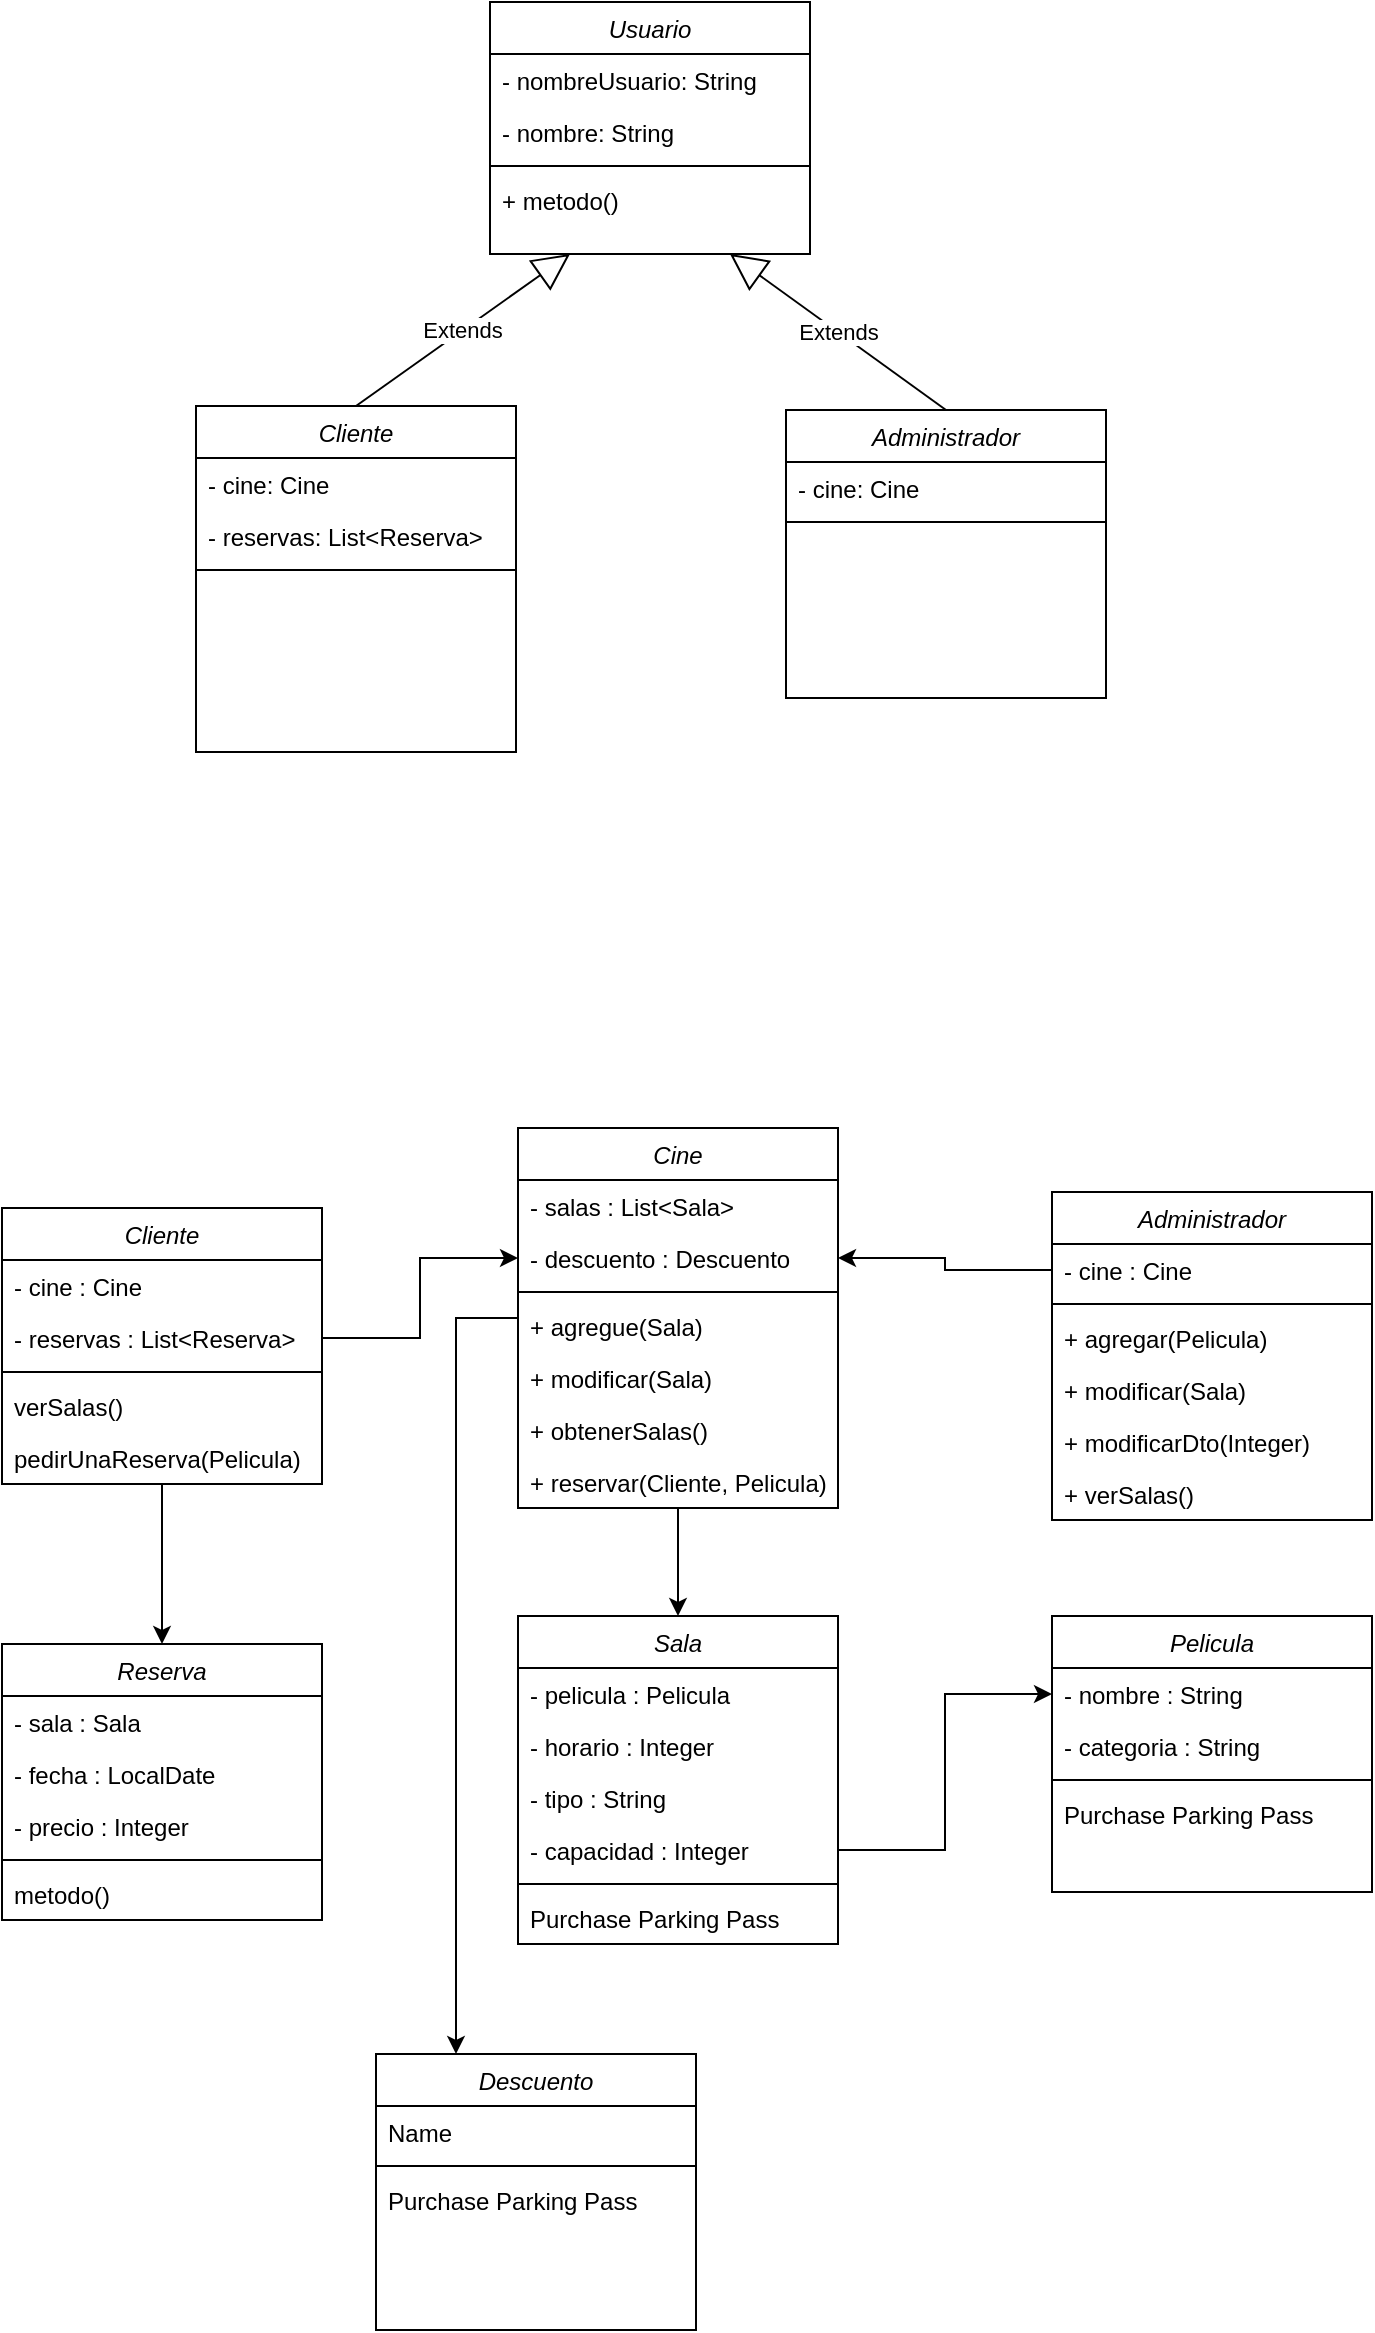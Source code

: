 <mxfile version="20.0.1" type="device"><diagram id="C5RBs43oDa-KdzZeNtuy" name="Page-1"><mxGraphModel dx="1327" dy="1925" grid="0" gridSize="10" guides="1" tooltips="1" connect="1" arrows="1" fold="1" page="1" pageScale="1" pageWidth="827" pageHeight="1169" math="0" shadow="0"><root><mxCell id="WIyWlLk6GJQsqaUBKTNV-0"/><mxCell id="WIyWlLk6GJQsqaUBKTNV-1" parent="WIyWlLk6GJQsqaUBKTNV-0"/><mxCell id="zkfFHV4jXpPFQw0GAbJ--0" value="Reserva" style="swimlane;fontStyle=2;align=center;verticalAlign=top;childLayout=stackLayout;horizontal=1;startSize=26;horizontalStack=0;resizeParent=1;resizeLast=0;collapsible=1;marginBottom=0;rounded=0;shadow=0;strokeWidth=1;" parent="WIyWlLk6GJQsqaUBKTNV-1" vertex="1"><mxGeometry x="70" y="308" width="160" height="138" as="geometry"><mxRectangle x="230" y="140" width="160" height="26" as="alternateBounds"/></mxGeometry></mxCell><mxCell id="7NAy6qdn5VgW0dO1ILsM-39" value="- sala : Sala" style="text;align=left;verticalAlign=top;spacingLeft=4;spacingRight=4;overflow=hidden;rotatable=0;points=[[0,0.5],[1,0.5]];portConstraint=eastwest;" vertex="1" parent="zkfFHV4jXpPFQw0GAbJ--0"><mxGeometry y="26" width="160" height="26" as="geometry"/></mxCell><mxCell id="7NAy6qdn5VgW0dO1ILsM-40" value="- fecha : LocalDate" style="text;align=left;verticalAlign=top;spacingLeft=4;spacingRight=4;overflow=hidden;rotatable=0;points=[[0,0.5],[1,0.5]];portConstraint=eastwest;" vertex="1" parent="zkfFHV4jXpPFQw0GAbJ--0"><mxGeometry y="52" width="160" height="26" as="geometry"/></mxCell><mxCell id="zkfFHV4jXpPFQw0GAbJ--1" value="- precio : Integer" style="text;align=left;verticalAlign=top;spacingLeft=4;spacingRight=4;overflow=hidden;rotatable=0;points=[[0,0.5],[1,0.5]];portConstraint=eastwest;" parent="zkfFHV4jXpPFQw0GAbJ--0" vertex="1"><mxGeometry y="78" width="160" height="26" as="geometry"/></mxCell><mxCell id="zkfFHV4jXpPFQw0GAbJ--4" value="" style="line;html=1;strokeWidth=1;align=left;verticalAlign=middle;spacingTop=-1;spacingLeft=3;spacingRight=3;rotatable=0;labelPosition=right;points=[];portConstraint=eastwest;" parent="zkfFHV4jXpPFQw0GAbJ--0" vertex="1"><mxGeometry y="104" width="160" height="8" as="geometry"/></mxCell><mxCell id="zkfFHV4jXpPFQw0GAbJ--5" value="metodo()" style="text;align=left;verticalAlign=top;spacingLeft=4;spacingRight=4;overflow=hidden;rotatable=0;points=[[0,0.5],[1,0.5]];portConstraint=eastwest;" parent="zkfFHV4jXpPFQw0GAbJ--0" vertex="1"><mxGeometry y="112" width="160" height="26" as="geometry"/></mxCell><mxCell id="7NAy6qdn5VgW0dO1ILsM-0" value="Pelicula" style="swimlane;fontStyle=2;align=center;verticalAlign=top;childLayout=stackLayout;horizontal=1;startSize=26;horizontalStack=0;resizeParent=1;resizeLast=0;collapsible=1;marginBottom=0;rounded=0;shadow=0;strokeWidth=1;" vertex="1" parent="WIyWlLk6GJQsqaUBKTNV-1"><mxGeometry x="595" y="294" width="160" height="138" as="geometry"><mxRectangle x="230" y="140" width="160" height="26" as="alternateBounds"/></mxGeometry></mxCell><mxCell id="7NAy6qdn5VgW0dO1ILsM-1" value="- nombre : String" style="text;align=left;verticalAlign=top;spacingLeft=4;spacingRight=4;overflow=hidden;rotatable=0;points=[[0,0.5],[1,0.5]];portConstraint=eastwest;" vertex="1" parent="7NAy6qdn5VgW0dO1ILsM-0"><mxGeometry y="26" width="160" height="26" as="geometry"/></mxCell><mxCell id="7NAy6qdn5VgW0dO1ILsM-32" value="- categoria : String" style="text;align=left;verticalAlign=top;spacingLeft=4;spacingRight=4;overflow=hidden;rotatable=0;points=[[0,0.5],[1,0.5]];portConstraint=eastwest;" vertex="1" parent="7NAy6qdn5VgW0dO1ILsM-0"><mxGeometry y="52" width="160" height="26" as="geometry"/></mxCell><mxCell id="7NAy6qdn5VgW0dO1ILsM-2" value="" style="line;html=1;strokeWidth=1;align=left;verticalAlign=middle;spacingTop=-1;spacingLeft=3;spacingRight=3;rotatable=0;labelPosition=right;points=[];portConstraint=eastwest;" vertex="1" parent="7NAy6qdn5VgW0dO1ILsM-0"><mxGeometry y="78" width="160" height="8" as="geometry"/></mxCell><mxCell id="7NAy6qdn5VgW0dO1ILsM-3" value="Purchase Parking Pass" style="text;align=left;verticalAlign=top;spacingLeft=4;spacingRight=4;overflow=hidden;rotatable=0;points=[[0,0.5],[1,0.5]];portConstraint=eastwest;" vertex="1" parent="7NAy6qdn5VgW0dO1ILsM-0"><mxGeometry y="86" width="160" height="26" as="geometry"/></mxCell><mxCell id="7NAy6qdn5VgW0dO1ILsM-28" style="edgeStyle=orthogonalEdgeStyle;rounded=0;orthogonalLoop=1;jettySize=auto;html=1;entryX=0.5;entryY=0;entryDx=0;entryDy=0;" edge="1" parent="WIyWlLk6GJQsqaUBKTNV-1" source="7NAy6qdn5VgW0dO1ILsM-4" target="7NAy6qdn5VgW0dO1ILsM-8"><mxGeometry relative="1" as="geometry"/></mxCell><mxCell id="7NAy6qdn5VgW0dO1ILsM-51" style="edgeStyle=orthogonalEdgeStyle;rounded=0;orthogonalLoop=1;jettySize=auto;html=1;entryX=0.25;entryY=0;entryDx=0;entryDy=0;" edge="1" parent="WIyWlLk6GJQsqaUBKTNV-1" source="7NAy6qdn5VgW0dO1ILsM-4" target="7NAy6qdn5VgW0dO1ILsM-16"><mxGeometry relative="1" as="geometry"><Array as="points"><mxPoint x="297" y="145"/></Array></mxGeometry></mxCell><mxCell id="7NAy6qdn5VgW0dO1ILsM-4" value="Cine" style="swimlane;fontStyle=2;align=center;verticalAlign=top;childLayout=stackLayout;horizontal=1;startSize=26;horizontalStack=0;resizeParent=1;resizeLast=0;collapsible=1;marginBottom=0;rounded=0;shadow=0;strokeWidth=1;" vertex="1" parent="WIyWlLk6GJQsqaUBKTNV-1"><mxGeometry x="328" y="50" width="160" height="190" as="geometry"><mxRectangle x="230" y="140" width="160" height="26" as="alternateBounds"/></mxGeometry></mxCell><mxCell id="7NAy6qdn5VgW0dO1ILsM-50" value="- salas : List&lt;Sala&gt;" style="text;align=left;verticalAlign=top;spacingLeft=4;spacingRight=4;overflow=hidden;rotatable=0;points=[[0,0.5],[1,0.5]];portConstraint=eastwest;" vertex="1" parent="7NAy6qdn5VgW0dO1ILsM-4"><mxGeometry y="26" width="160" height="26" as="geometry"/></mxCell><mxCell id="7NAy6qdn5VgW0dO1ILsM-5" value="- descuento : Descuento" style="text;align=left;verticalAlign=top;spacingLeft=4;spacingRight=4;overflow=hidden;rotatable=0;points=[[0,0.5],[1,0.5]];portConstraint=eastwest;" vertex="1" parent="7NAy6qdn5VgW0dO1ILsM-4"><mxGeometry y="52" width="160" height="26" as="geometry"/></mxCell><mxCell id="7NAy6qdn5VgW0dO1ILsM-6" value="" style="line;html=1;strokeWidth=1;align=left;verticalAlign=middle;spacingTop=-1;spacingLeft=3;spacingRight=3;rotatable=0;labelPosition=right;points=[];portConstraint=eastwest;" vertex="1" parent="7NAy6qdn5VgW0dO1ILsM-4"><mxGeometry y="78" width="160" height="8" as="geometry"/></mxCell><mxCell id="7NAy6qdn5VgW0dO1ILsM-45" value="+ agregue(Sala)" style="text;align=left;verticalAlign=top;spacingLeft=4;spacingRight=4;overflow=hidden;rotatable=0;points=[[0,0.5],[1,0.5]];portConstraint=eastwest;" vertex="1" parent="7NAy6qdn5VgW0dO1ILsM-4"><mxGeometry y="86" width="160" height="26" as="geometry"/></mxCell><mxCell id="7NAy6qdn5VgW0dO1ILsM-46" value="+ modificar(Sala)" style="text;align=left;verticalAlign=top;spacingLeft=4;spacingRight=4;overflow=hidden;rotatable=0;points=[[0,0.5],[1,0.5]];portConstraint=eastwest;" vertex="1" parent="7NAy6qdn5VgW0dO1ILsM-4"><mxGeometry y="112" width="160" height="26" as="geometry"/></mxCell><mxCell id="7NAy6qdn5VgW0dO1ILsM-49" value="+ obtenerSalas()" style="text;align=left;verticalAlign=top;spacingLeft=4;spacingRight=4;overflow=hidden;rotatable=0;points=[[0,0.5],[1,0.5]];portConstraint=eastwest;" vertex="1" parent="7NAy6qdn5VgW0dO1ILsM-4"><mxGeometry y="138" width="160" height="26" as="geometry"/></mxCell><mxCell id="7NAy6qdn5VgW0dO1ILsM-7" value="+ reservar(Cliente, Pelicula)" style="text;align=left;verticalAlign=top;spacingLeft=4;spacingRight=4;overflow=hidden;rotatable=0;points=[[0,0.5],[1,0.5]];portConstraint=eastwest;" vertex="1" parent="7NAy6qdn5VgW0dO1ILsM-4"><mxGeometry y="164" width="160" height="26" as="geometry"/></mxCell><mxCell id="7NAy6qdn5VgW0dO1ILsM-8" value="Sala" style="swimlane;fontStyle=2;align=center;verticalAlign=top;childLayout=stackLayout;horizontal=1;startSize=26;horizontalStack=0;resizeParent=1;resizeLast=0;collapsible=1;marginBottom=0;rounded=0;shadow=0;strokeWidth=1;" vertex="1" parent="WIyWlLk6GJQsqaUBKTNV-1"><mxGeometry x="328" y="294" width="160" height="164" as="geometry"><mxRectangle x="230" y="140" width="160" height="26" as="alternateBounds"/></mxGeometry></mxCell><mxCell id="7NAy6qdn5VgW0dO1ILsM-34" value="- pelicula : Pelicula" style="text;align=left;verticalAlign=top;spacingLeft=4;spacingRight=4;overflow=hidden;rotatable=0;points=[[0,0.5],[1,0.5]];portConstraint=eastwest;" vertex="1" parent="7NAy6qdn5VgW0dO1ILsM-8"><mxGeometry y="26" width="160" height="26" as="geometry"/></mxCell><mxCell id="7NAy6qdn5VgW0dO1ILsM-35" value="- horario : Integer" style="text;align=left;verticalAlign=top;spacingLeft=4;spacingRight=4;overflow=hidden;rotatable=0;points=[[0,0.5],[1,0.5]];portConstraint=eastwest;" vertex="1" parent="7NAy6qdn5VgW0dO1ILsM-8"><mxGeometry y="52" width="160" height="26" as="geometry"/></mxCell><mxCell id="7NAy6qdn5VgW0dO1ILsM-36" value="- tipo : String" style="text;align=left;verticalAlign=top;spacingLeft=4;spacingRight=4;overflow=hidden;rotatable=0;points=[[0,0.5],[1,0.5]];portConstraint=eastwest;" vertex="1" parent="7NAy6qdn5VgW0dO1ILsM-8"><mxGeometry y="78" width="160" height="26" as="geometry"/></mxCell><mxCell id="7NAy6qdn5VgW0dO1ILsM-9" value="- capacidad : Integer" style="text;align=left;verticalAlign=top;spacingLeft=4;spacingRight=4;overflow=hidden;rotatable=0;points=[[0,0.5],[1,0.5]];portConstraint=eastwest;" vertex="1" parent="7NAy6qdn5VgW0dO1ILsM-8"><mxGeometry y="104" width="160" height="26" as="geometry"/></mxCell><mxCell id="7NAy6qdn5VgW0dO1ILsM-10" value="" style="line;html=1;strokeWidth=1;align=left;verticalAlign=middle;spacingTop=-1;spacingLeft=3;spacingRight=3;rotatable=0;labelPosition=right;points=[];portConstraint=eastwest;" vertex="1" parent="7NAy6qdn5VgW0dO1ILsM-8"><mxGeometry y="130" width="160" height="8" as="geometry"/></mxCell><mxCell id="7NAy6qdn5VgW0dO1ILsM-11" value="Purchase Parking Pass" style="text;align=left;verticalAlign=top;spacingLeft=4;spacingRight=4;overflow=hidden;rotatable=0;points=[[0,0.5],[1,0.5]];portConstraint=eastwest;" vertex="1" parent="7NAy6qdn5VgW0dO1ILsM-8"><mxGeometry y="138" width="160" height="26" as="geometry"/></mxCell><mxCell id="7NAy6qdn5VgW0dO1ILsM-38" style="edgeStyle=orthogonalEdgeStyle;rounded=0;orthogonalLoop=1;jettySize=auto;html=1;" edge="1" parent="WIyWlLk6GJQsqaUBKTNV-1" source="7NAy6qdn5VgW0dO1ILsM-12" target="zkfFHV4jXpPFQw0GAbJ--0"><mxGeometry relative="1" as="geometry"/></mxCell><mxCell id="7NAy6qdn5VgW0dO1ILsM-12" value="Cliente" style="swimlane;fontStyle=2;align=center;verticalAlign=top;childLayout=stackLayout;horizontal=1;startSize=26;horizontalStack=0;resizeParent=1;resizeLast=0;collapsible=1;marginBottom=0;rounded=0;shadow=0;strokeWidth=1;" vertex="1" parent="WIyWlLk6GJQsqaUBKTNV-1"><mxGeometry x="70" y="90" width="160" height="138" as="geometry"><mxRectangle x="230" y="140" width="160" height="26" as="alternateBounds"/></mxGeometry></mxCell><mxCell id="7NAy6qdn5VgW0dO1ILsM-37" value="- cine : Cine" style="text;align=left;verticalAlign=top;spacingLeft=4;spacingRight=4;overflow=hidden;rotatable=0;points=[[0,0.5],[1,0.5]];portConstraint=eastwest;" vertex="1" parent="7NAy6qdn5VgW0dO1ILsM-12"><mxGeometry y="26" width="160" height="26" as="geometry"/></mxCell><mxCell id="7NAy6qdn5VgW0dO1ILsM-13" value="- reservas : List&lt;Reserva&gt;" style="text;align=left;verticalAlign=top;spacingLeft=4;spacingRight=4;overflow=hidden;rotatable=0;points=[[0,0.5],[1,0.5]];portConstraint=eastwest;" vertex="1" parent="7NAy6qdn5VgW0dO1ILsM-12"><mxGeometry y="52" width="160" height="26" as="geometry"/></mxCell><mxCell id="7NAy6qdn5VgW0dO1ILsM-14" value="" style="line;html=1;strokeWidth=1;align=left;verticalAlign=middle;spacingTop=-1;spacingLeft=3;spacingRight=3;rotatable=0;labelPosition=right;points=[];portConstraint=eastwest;" vertex="1" parent="7NAy6qdn5VgW0dO1ILsM-12"><mxGeometry y="78" width="160" height="8" as="geometry"/></mxCell><mxCell id="7NAy6qdn5VgW0dO1ILsM-48" value="verSalas()" style="text;align=left;verticalAlign=top;spacingLeft=4;spacingRight=4;overflow=hidden;rotatable=0;points=[[0,0.5],[1,0.5]];portConstraint=eastwest;" vertex="1" parent="7NAy6qdn5VgW0dO1ILsM-12"><mxGeometry y="86" width="160" height="26" as="geometry"/></mxCell><mxCell id="7NAy6qdn5VgW0dO1ILsM-15" value="pedirUnaReserva(Pelicula)" style="text;align=left;verticalAlign=top;spacingLeft=4;spacingRight=4;overflow=hidden;rotatable=0;points=[[0,0.5],[1,0.5]];portConstraint=eastwest;" vertex="1" parent="7NAy6qdn5VgW0dO1ILsM-12"><mxGeometry y="112" width="160" height="26" as="geometry"/></mxCell><mxCell id="7NAy6qdn5VgW0dO1ILsM-16" value="Descuento" style="swimlane;fontStyle=2;align=center;verticalAlign=top;childLayout=stackLayout;horizontal=1;startSize=26;horizontalStack=0;resizeParent=1;resizeLast=0;collapsible=1;marginBottom=0;rounded=0;shadow=0;strokeWidth=1;" vertex="1" parent="WIyWlLk6GJQsqaUBKTNV-1"><mxGeometry x="257" y="513" width="160" height="138" as="geometry"><mxRectangle x="230" y="140" width="160" height="26" as="alternateBounds"/></mxGeometry></mxCell><mxCell id="7NAy6qdn5VgW0dO1ILsM-17" value="Name" style="text;align=left;verticalAlign=top;spacingLeft=4;spacingRight=4;overflow=hidden;rotatable=0;points=[[0,0.5],[1,0.5]];portConstraint=eastwest;" vertex="1" parent="7NAy6qdn5VgW0dO1ILsM-16"><mxGeometry y="26" width="160" height="26" as="geometry"/></mxCell><mxCell id="7NAy6qdn5VgW0dO1ILsM-18" value="" style="line;html=1;strokeWidth=1;align=left;verticalAlign=middle;spacingTop=-1;spacingLeft=3;spacingRight=3;rotatable=0;labelPosition=right;points=[];portConstraint=eastwest;" vertex="1" parent="7NAy6qdn5VgW0dO1ILsM-16"><mxGeometry y="52" width="160" height="8" as="geometry"/></mxCell><mxCell id="7NAy6qdn5VgW0dO1ILsM-19" value="Purchase Parking Pass" style="text;align=left;verticalAlign=top;spacingLeft=4;spacingRight=4;overflow=hidden;rotatable=0;points=[[0,0.5],[1,0.5]];portConstraint=eastwest;" vertex="1" parent="7NAy6qdn5VgW0dO1ILsM-16"><mxGeometry y="60" width="160" height="26" as="geometry"/></mxCell><mxCell id="7NAy6qdn5VgW0dO1ILsM-20" value="Administrador" style="swimlane;fontStyle=2;align=center;verticalAlign=top;childLayout=stackLayout;horizontal=1;startSize=26;horizontalStack=0;resizeParent=1;resizeLast=0;collapsible=1;marginBottom=0;rounded=0;shadow=0;strokeWidth=1;" vertex="1" parent="WIyWlLk6GJQsqaUBKTNV-1"><mxGeometry x="595" y="82" width="160" height="164" as="geometry"><mxRectangle x="230" y="140" width="160" height="26" as="alternateBounds"/></mxGeometry></mxCell><mxCell id="7NAy6qdn5VgW0dO1ILsM-21" value="- cine : Cine" style="text;align=left;verticalAlign=top;spacingLeft=4;spacingRight=4;overflow=hidden;rotatable=0;points=[[0,0.5],[1,0.5]];portConstraint=eastwest;" vertex="1" parent="7NAy6qdn5VgW0dO1ILsM-20"><mxGeometry y="26" width="160" height="26" as="geometry"/></mxCell><mxCell id="7NAy6qdn5VgW0dO1ILsM-22" value="" style="line;html=1;strokeWidth=1;align=left;verticalAlign=middle;spacingTop=-1;spacingLeft=3;spacingRight=3;rotatable=0;labelPosition=right;points=[];portConstraint=eastwest;" vertex="1" parent="7NAy6qdn5VgW0dO1ILsM-20"><mxGeometry y="52" width="160" height="8" as="geometry"/></mxCell><mxCell id="7NAy6qdn5VgW0dO1ILsM-23" value="+ agregar(Pelicula)" style="text;align=left;verticalAlign=top;spacingLeft=4;spacingRight=4;overflow=hidden;rotatable=0;points=[[0,0.5],[1,0.5]];portConstraint=eastwest;" vertex="1" parent="7NAy6qdn5VgW0dO1ILsM-20"><mxGeometry y="60" width="160" height="26" as="geometry"/></mxCell><mxCell id="7NAy6qdn5VgW0dO1ILsM-43" value="+ modificar(Sala)" style="text;align=left;verticalAlign=top;spacingLeft=4;spacingRight=4;overflow=hidden;rotatable=0;points=[[0,0.5],[1,0.5]];portConstraint=eastwest;" vertex="1" parent="7NAy6qdn5VgW0dO1ILsM-20"><mxGeometry y="86" width="160" height="26" as="geometry"/></mxCell><mxCell id="7NAy6qdn5VgW0dO1ILsM-47" value="+ modificarDto(Integer)" style="text;align=left;verticalAlign=top;spacingLeft=4;spacingRight=4;overflow=hidden;rotatable=0;points=[[0,0.5],[1,0.5]];portConstraint=eastwest;" vertex="1" parent="7NAy6qdn5VgW0dO1ILsM-20"><mxGeometry y="112" width="160" height="26" as="geometry"/></mxCell><mxCell id="7NAy6qdn5VgW0dO1ILsM-42" value="+ verSalas()" style="text;align=left;verticalAlign=top;spacingLeft=4;spacingRight=4;overflow=hidden;rotatable=0;points=[[0,0.5],[1,0.5]];portConstraint=eastwest;" vertex="1" parent="7NAy6qdn5VgW0dO1ILsM-20"><mxGeometry y="138" width="160" height="26" as="geometry"/></mxCell><mxCell id="7NAy6qdn5VgW0dO1ILsM-24" style="edgeStyle=orthogonalEdgeStyle;rounded=0;orthogonalLoop=1;jettySize=auto;html=1;" edge="1" parent="WIyWlLk6GJQsqaUBKTNV-1" source="7NAy6qdn5VgW0dO1ILsM-13" target="7NAy6qdn5VgW0dO1ILsM-5"><mxGeometry relative="1" as="geometry"/></mxCell><mxCell id="7NAy6qdn5VgW0dO1ILsM-31" style="edgeStyle=orthogonalEdgeStyle;rounded=0;orthogonalLoop=1;jettySize=auto;html=1;entryX=0;entryY=0.5;entryDx=0;entryDy=0;" edge="1" parent="WIyWlLk6GJQsqaUBKTNV-1" source="7NAy6qdn5VgW0dO1ILsM-9" target="7NAy6qdn5VgW0dO1ILsM-1"><mxGeometry relative="1" as="geometry"/></mxCell><mxCell id="7NAy6qdn5VgW0dO1ILsM-44" style="edgeStyle=orthogonalEdgeStyle;rounded=0;orthogonalLoop=1;jettySize=auto;html=1;entryX=1;entryY=0.5;entryDx=0;entryDy=0;" edge="1" parent="WIyWlLk6GJQsqaUBKTNV-1" source="7NAy6qdn5VgW0dO1ILsM-21" target="7NAy6qdn5VgW0dO1ILsM-5"><mxGeometry relative="1" as="geometry"/></mxCell><mxCell id="7NAy6qdn5VgW0dO1ILsM-52" value="Cliente" style="swimlane;fontStyle=2;align=center;verticalAlign=top;childLayout=stackLayout;horizontal=1;startSize=26;horizontalStack=0;resizeParent=1;resizeLast=0;collapsible=1;marginBottom=0;rounded=0;shadow=0;strokeWidth=1;" vertex="1" parent="WIyWlLk6GJQsqaUBKTNV-1"><mxGeometry x="167" y="-311" width="160" height="173" as="geometry"><mxRectangle x="230" y="140" width="160" height="26" as="alternateBounds"/></mxGeometry></mxCell><mxCell id="7NAy6qdn5VgW0dO1ILsM-54" value="- cine: Cine" style="text;align=left;verticalAlign=top;spacingLeft=4;spacingRight=4;overflow=hidden;rotatable=0;points=[[0,0.5],[1,0.5]];portConstraint=eastwest;" vertex="1" parent="7NAy6qdn5VgW0dO1ILsM-52"><mxGeometry y="26" width="160" height="26" as="geometry"/></mxCell><mxCell id="7NAy6qdn5VgW0dO1ILsM-55" value="- reservas: List&lt;Reserva&gt;" style="text;align=left;verticalAlign=top;spacingLeft=4;spacingRight=4;overflow=hidden;rotatable=0;points=[[0,0.5],[1,0.5]];portConstraint=eastwest;" vertex="1" parent="7NAy6qdn5VgW0dO1ILsM-52"><mxGeometry y="52" width="160" height="26" as="geometry"/></mxCell><mxCell id="7NAy6qdn5VgW0dO1ILsM-56" value="" style="line;html=1;strokeWidth=1;align=left;verticalAlign=middle;spacingTop=-1;spacingLeft=3;spacingRight=3;rotatable=0;labelPosition=right;points=[];portConstraint=eastwest;" vertex="1" parent="7NAy6qdn5VgW0dO1ILsM-52"><mxGeometry y="78" width="160" height="8" as="geometry"/></mxCell><mxCell id="7NAy6qdn5VgW0dO1ILsM-57" value="Administrador" style="swimlane;fontStyle=2;align=center;verticalAlign=top;childLayout=stackLayout;horizontal=1;startSize=26;horizontalStack=0;resizeParent=1;resizeLast=0;collapsible=1;marginBottom=0;rounded=0;shadow=0;strokeWidth=1;" vertex="1" parent="WIyWlLk6GJQsqaUBKTNV-1"><mxGeometry x="462" y="-309" width="160" height="144" as="geometry"><mxRectangle x="230" y="140" width="160" height="26" as="alternateBounds"/></mxGeometry></mxCell><mxCell id="7NAy6qdn5VgW0dO1ILsM-58" value="- cine: Cine" style="text;align=left;verticalAlign=top;spacingLeft=4;spacingRight=4;overflow=hidden;rotatable=0;points=[[0,0.5],[1,0.5]];portConstraint=eastwest;rounded=0;shadow=0;html=0;" vertex="1" parent="7NAy6qdn5VgW0dO1ILsM-57"><mxGeometry y="26" width="160" height="26" as="geometry"/></mxCell><mxCell id="7NAy6qdn5VgW0dO1ILsM-59" value="" style="line;html=1;strokeWidth=1;align=left;verticalAlign=middle;spacingTop=-1;spacingLeft=3;spacingRight=3;rotatable=0;labelPosition=right;points=[];portConstraint=eastwest;" vertex="1" parent="7NAy6qdn5VgW0dO1ILsM-57"><mxGeometry y="52" width="160" height="8" as="geometry"/></mxCell><mxCell id="7NAy6qdn5VgW0dO1ILsM-60" value="Usuario" style="swimlane;fontStyle=2;align=center;verticalAlign=top;childLayout=stackLayout;horizontal=1;startSize=26;horizontalStack=0;resizeParent=1;resizeLast=0;collapsible=1;marginBottom=0;rounded=0;shadow=0;strokeWidth=1;" vertex="1" parent="WIyWlLk6GJQsqaUBKTNV-1"><mxGeometry x="314" y="-513" width="160" height="126" as="geometry"><mxRectangle x="230" y="140" width="160" height="26" as="alternateBounds"/></mxGeometry></mxCell><mxCell id="7NAy6qdn5VgW0dO1ILsM-61" value="- nombreUsuario: String" style="text;align=left;verticalAlign=top;spacingLeft=4;spacingRight=4;overflow=hidden;rotatable=0;points=[[0,0.5],[1,0.5]];portConstraint=eastwest;rounded=0;shadow=0;html=0;" vertex="1" parent="7NAy6qdn5VgW0dO1ILsM-60"><mxGeometry y="26" width="160" height="26" as="geometry"/></mxCell><mxCell id="7NAy6qdn5VgW0dO1ILsM-62" value="- nombre: String" style="text;align=left;verticalAlign=top;spacingLeft=4;spacingRight=4;overflow=hidden;rotatable=0;points=[[0,0.5],[1,0.5]];portConstraint=eastwest;rounded=0;shadow=0;html=0;" vertex="1" parent="7NAy6qdn5VgW0dO1ILsM-60"><mxGeometry y="52" width="160" height="26" as="geometry"/></mxCell><mxCell id="7NAy6qdn5VgW0dO1ILsM-63" value="" style="line;html=1;strokeWidth=1;align=left;verticalAlign=middle;spacingTop=-1;spacingLeft=3;spacingRight=3;rotatable=0;labelPosition=right;points=[];portConstraint=eastwest;" vertex="1" parent="7NAy6qdn5VgW0dO1ILsM-60"><mxGeometry y="78" width="160" height="8" as="geometry"/></mxCell><mxCell id="7NAy6qdn5VgW0dO1ILsM-64" value="+ metodo()" style="text;align=left;verticalAlign=top;spacingLeft=4;spacingRight=4;overflow=hidden;rotatable=0;points=[[0,0.5],[1,0.5]];portConstraint=eastwest;" vertex="1" parent="7NAy6qdn5VgW0dO1ILsM-60"><mxGeometry y="86" width="160" height="26" as="geometry"/></mxCell><mxCell id="7NAy6qdn5VgW0dO1ILsM-65" value="Extends" style="endArrow=block;endSize=16;endFill=0;html=1;rounded=0;exitX=0.5;exitY=0;exitDx=0;exitDy=0;entryX=0.25;entryY=1;entryDx=0;entryDy=0;" edge="1" parent="WIyWlLk6GJQsqaUBKTNV-1" source="7NAy6qdn5VgW0dO1ILsM-52" target="7NAy6qdn5VgW0dO1ILsM-60"><mxGeometry width="160" relative="1" as="geometry"><mxPoint x="255" y="-346" as="sourcePoint"/><mxPoint x="415" y="-346" as="targetPoint"/></mxGeometry></mxCell><mxCell id="7NAy6qdn5VgW0dO1ILsM-66" value="Extends" style="endArrow=block;endSize=16;endFill=0;html=1;rounded=0;exitX=0.5;exitY=0;exitDx=0;exitDy=0;entryX=0.75;entryY=1;entryDx=0;entryDy=0;" edge="1" parent="WIyWlLk6GJQsqaUBKTNV-1" source="7NAy6qdn5VgW0dO1ILsM-57" target="7NAy6qdn5VgW0dO1ILsM-60"><mxGeometry width="160" relative="1" as="geometry"><mxPoint x="257" y="-301" as="sourcePoint"/><mxPoint x="364" y="-377" as="targetPoint"/></mxGeometry></mxCell></root></mxGraphModel></diagram></mxfile>